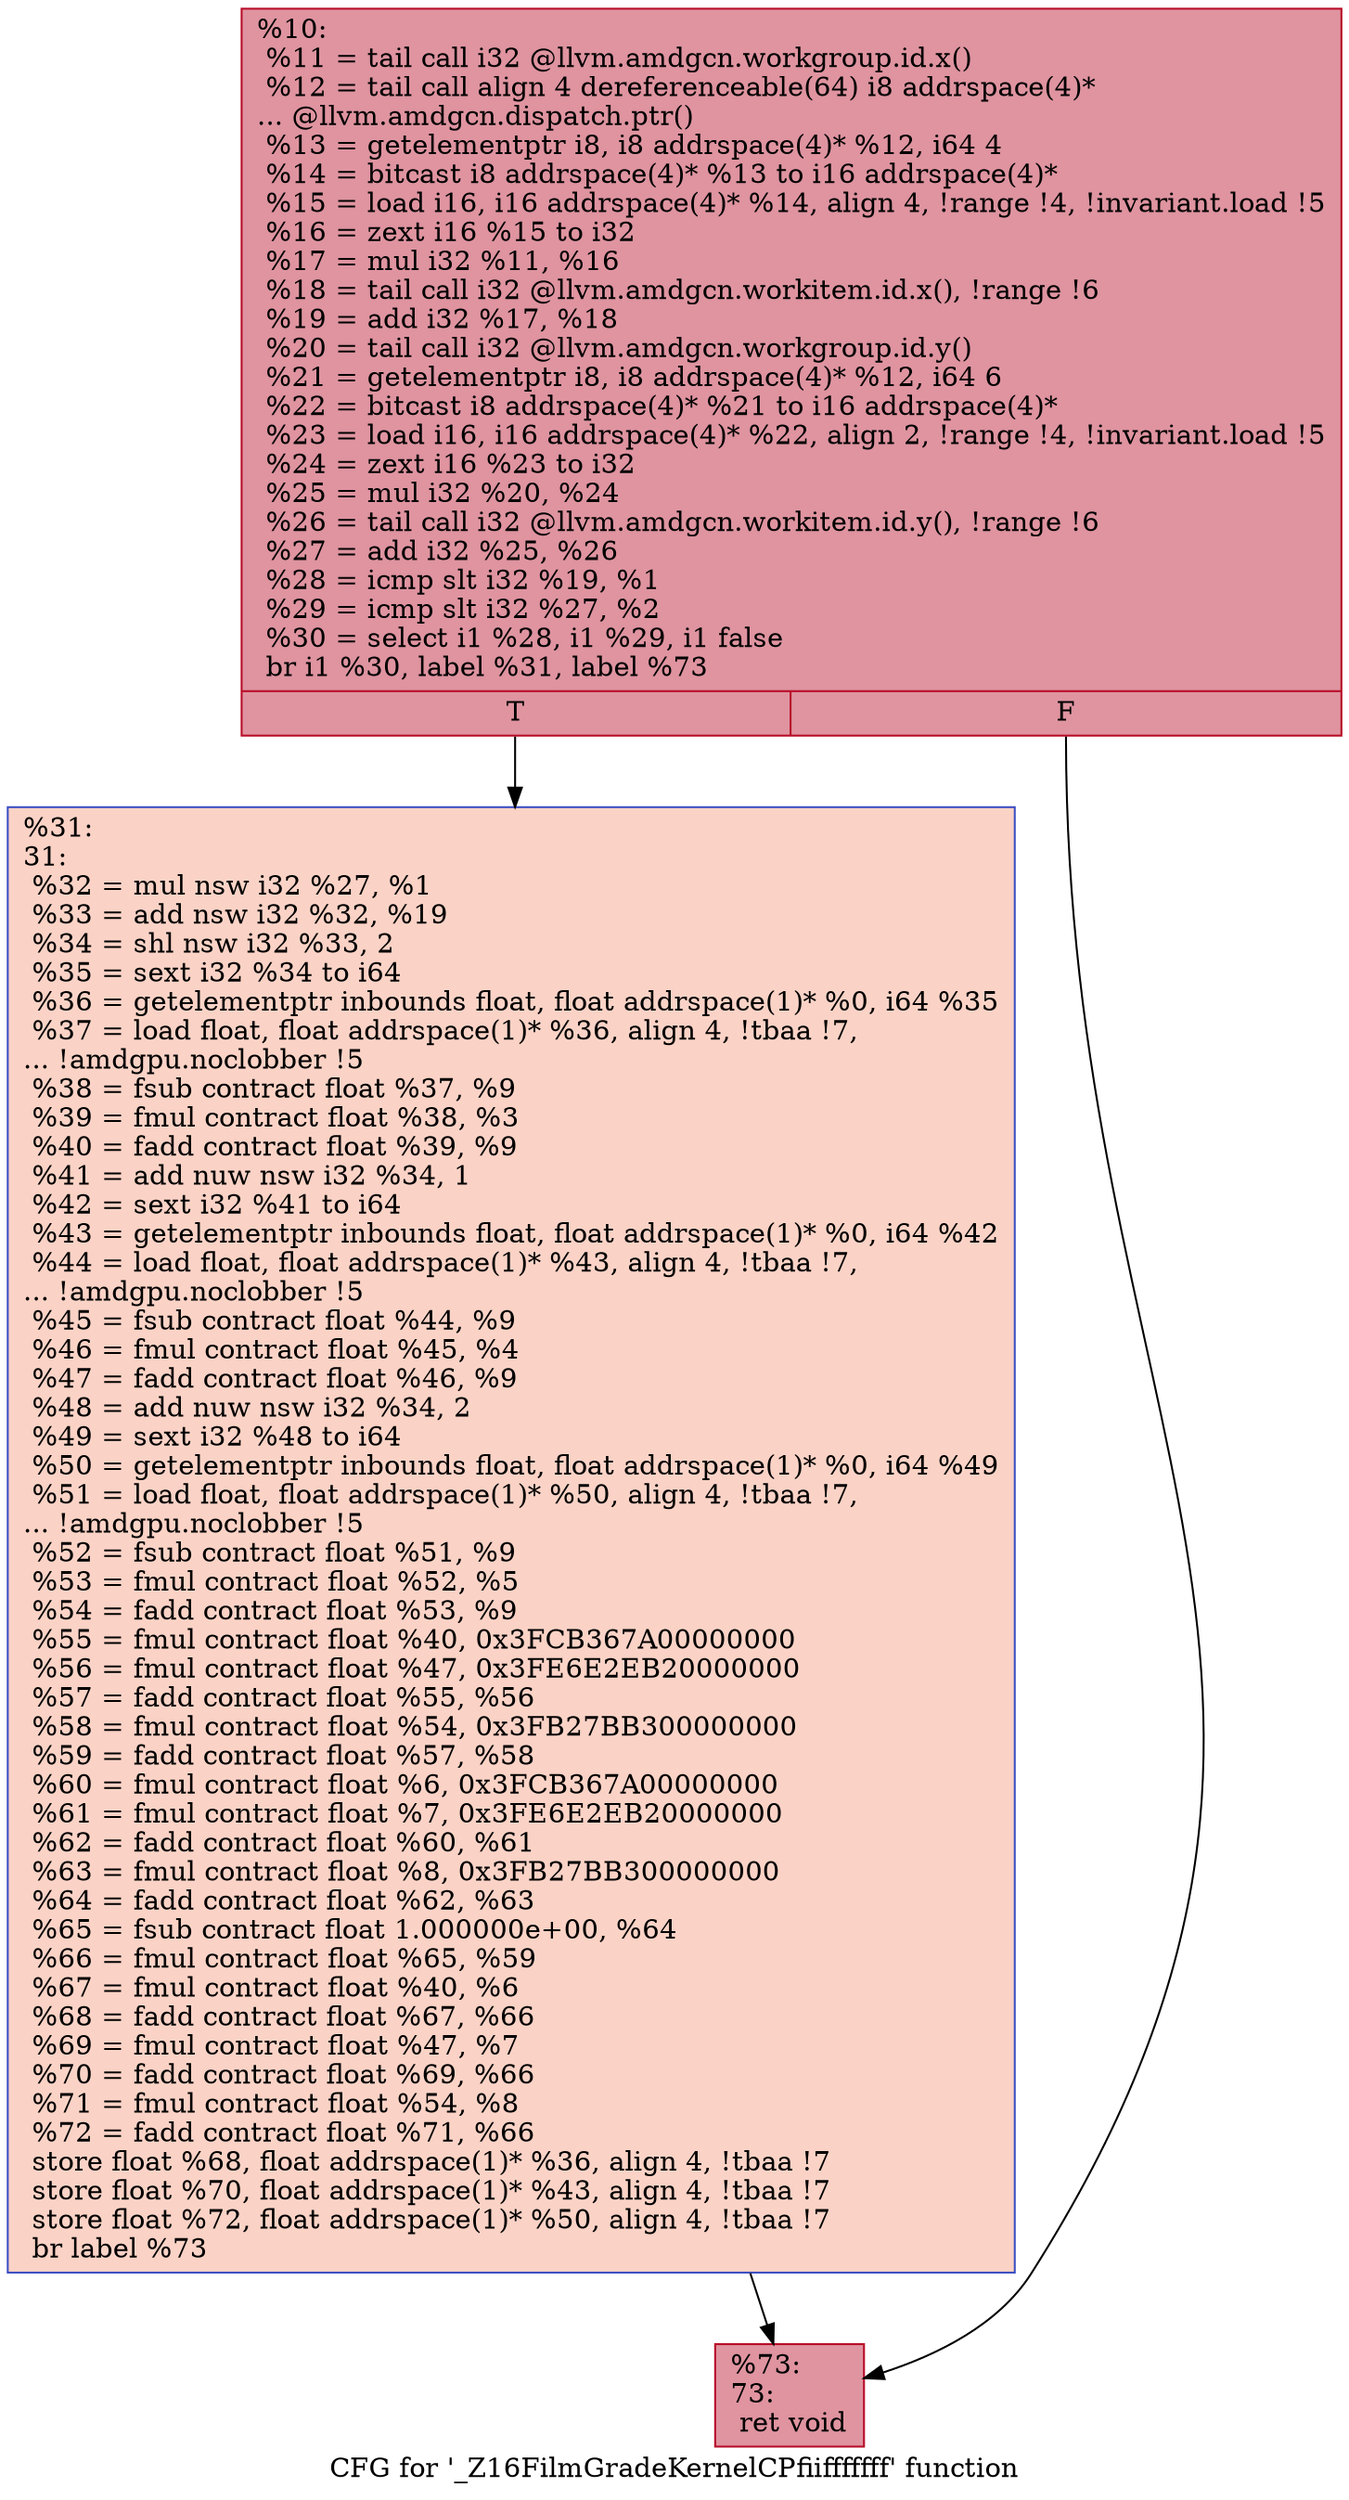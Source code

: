 digraph "CFG for '_Z16FilmGradeKernelCPfiifffffff' function" {
	label="CFG for '_Z16FilmGradeKernelCPfiifffffff' function";

	Node0x4592cc0 [shape=record,color="#b70d28ff", style=filled, fillcolor="#b70d2870",label="{%10:\l  %11 = tail call i32 @llvm.amdgcn.workgroup.id.x()\l  %12 = tail call align 4 dereferenceable(64) i8 addrspace(4)*\l... @llvm.amdgcn.dispatch.ptr()\l  %13 = getelementptr i8, i8 addrspace(4)* %12, i64 4\l  %14 = bitcast i8 addrspace(4)* %13 to i16 addrspace(4)*\l  %15 = load i16, i16 addrspace(4)* %14, align 4, !range !4, !invariant.load !5\l  %16 = zext i16 %15 to i32\l  %17 = mul i32 %11, %16\l  %18 = tail call i32 @llvm.amdgcn.workitem.id.x(), !range !6\l  %19 = add i32 %17, %18\l  %20 = tail call i32 @llvm.amdgcn.workgroup.id.y()\l  %21 = getelementptr i8, i8 addrspace(4)* %12, i64 6\l  %22 = bitcast i8 addrspace(4)* %21 to i16 addrspace(4)*\l  %23 = load i16, i16 addrspace(4)* %22, align 2, !range !4, !invariant.load !5\l  %24 = zext i16 %23 to i32\l  %25 = mul i32 %20, %24\l  %26 = tail call i32 @llvm.amdgcn.workitem.id.y(), !range !6\l  %27 = add i32 %25, %26\l  %28 = icmp slt i32 %19, %1\l  %29 = icmp slt i32 %27, %2\l  %30 = select i1 %28, i1 %29, i1 false\l  br i1 %30, label %31, label %73\l|{<s0>T|<s1>F}}"];
	Node0x4592cc0:s0 -> Node0x45974d0;
	Node0x4592cc0:s1 -> Node0x4597560;
	Node0x45974d0 [shape=record,color="#3d50c3ff", style=filled, fillcolor="#f59c7d70",label="{%31:\l31:                                               \l  %32 = mul nsw i32 %27, %1\l  %33 = add nsw i32 %32, %19\l  %34 = shl nsw i32 %33, 2\l  %35 = sext i32 %34 to i64\l  %36 = getelementptr inbounds float, float addrspace(1)* %0, i64 %35\l  %37 = load float, float addrspace(1)* %36, align 4, !tbaa !7,\l... !amdgpu.noclobber !5\l  %38 = fsub contract float %37, %9\l  %39 = fmul contract float %38, %3\l  %40 = fadd contract float %39, %9\l  %41 = add nuw nsw i32 %34, 1\l  %42 = sext i32 %41 to i64\l  %43 = getelementptr inbounds float, float addrspace(1)* %0, i64 %42\l  %44 = load float, float addrspace(1)* %43, align 4, !tbaa !7,\l... !amdgpu.noclobber !5\l  %45 = fsub contract float %44, %9\l  %46 = fmul contract float %45, %4\l  %47 = fadd contract float %46, %9\l  %48 = add nuw nsw i32 %34, 2\l  %49 = sext i32 %48 to i64\l  %50 = getelementptr inbounds float, float addrspace(1)* %0, i64 %49\l  %51 = load float, float addrspace(1)* %50, align 4, !tbaa !7,\l... !amdgpu.noclobber !5\l  %52 = fsub contract float %51, %9\l  %53 = fmul contract float %52, %5\l  %54 = fadd contract float %53, %9\l  %55 = fmul contract float %40, 0x3FCB367A00000000\l  %56 = fmul contract float %47, 0x3FE6E2EB20000000\l  %57 = fadd contract float %55, %56\l  %58 = fmul contract float %54, 0x3FB27BB300000000\l  %59 = fadd contract float %57, %58\l  %60 = fmul contract float %6, 0x3FCB367A00000000\l  %61 = fmul contract float %7, 0x3FE6E2EB20000000\l  %62 = fadd contract float %60, %61\l  %63 = fmul contract float %8, 0x3FB27BB300000000\l  %64 = fadd contract float %62, %63\l  %65 = fsub contract float 1.000000e+00, %64\l  %66 = fmul contract float %65, %59\l  %67 = fmul contract float %40, %6\l  %68 = fadd contract float %67, %66\l  %69 = fmul contract float %47, %7\l  %70 = fadd contract float %69, %66\l  %71 = fmul contract float %54, %8\l  %72 = fadd contract float %71, %66\l  store float %68, float addrspace(1)* %36, align 4, !tbaa !7\l  store float %70, float addrspace(1)* %43, align 4, !tbaa !7\l  store float %72, float addrspace(1)* %50, align 4, !tbaa !7\l  br label %73\l}"];
	Node0x45974d0 -> Node0x4597560;
	Node0x4597560 [shape=record,color="#b70d28ff", style=filled, fillcolor="#b70d2870",label="{%73:\l73:                                               \l  ret void\l}"];
}
